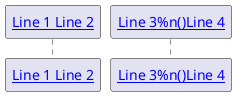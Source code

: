 {
  "sha1": "2jdkkojjwxp6a91l8lk8vqfjk9tjsr2",
  "insertion": {
    "when": "2024-05-30T20:48:20.018Z",
    "user": "plantuml@gmail.com"
  }
}
@startuml
participant "[[http://www.address.com Line 1 Line 2]]" as MyComponent1
participant "[[http://www.address.com Line 3%n()Line 4]]" as MyComponent2
@enduml
